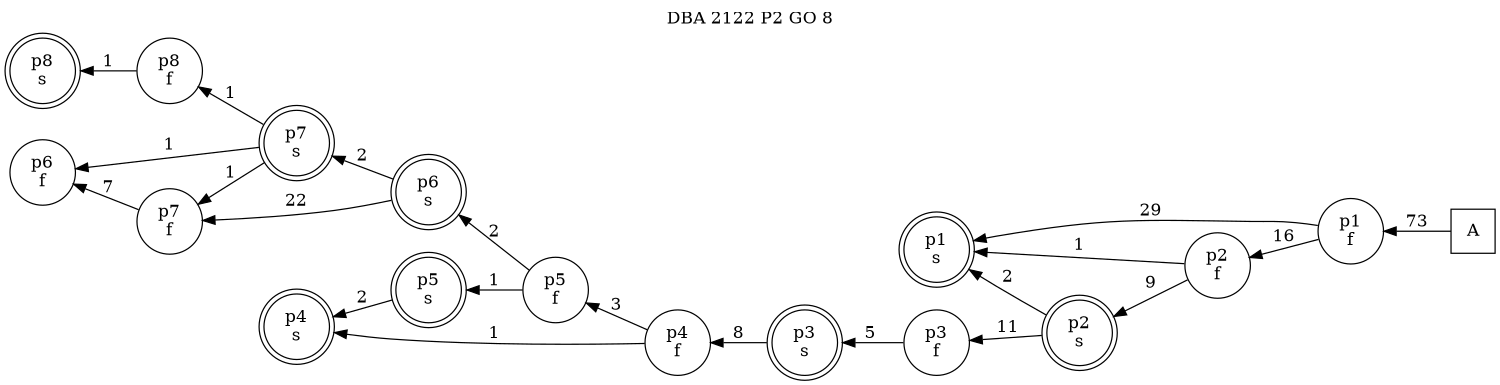 digraph DBA_2122_P2_GO_8_GOOD {
labelloc="tl"
label= " DBA 2122 P2 GO 8 "
rankdir="RL";
graph [ size=" 10 , 10 !"]

"A" [shape="square" label="A"]
"p1_f" [shape="circle" label="p1
f"]
"p1_s" [shape="doublecircle" label="p1
s"]
"p2_f" [shape="circle" label="p2
f"]
"p2_s" [shape="doublecircle" label="p2
s"]
"p3_f" [shape="circle" label="p3
f"]
"p3_s" [shape="doublecircle" label="p3
s"]
"p4_f" [shape="circle" label="p4
f"]
"p5_f" [shape="circle" label="p5
f"]
"p5_s" [shape="doublecircle" label="p5
s"]
"p4_s" [shape="doublecircle" label="p4
s"]
"p6_s" [shape="doublecircle" label="p6
s"]
"p7_f" [shape="circle" label="p7
f"]
"p6_f" [shape="circle" label="p6
f"]
"p7_s" [shape="doublecircle" label="p7
s"]
"p8_f" [shape="circle" label="p8
f"]
"p8_s" [shape="doublecircle" label="p8
s"]
"A" -> "p1_f" [ label=73]
"p1_f" -> "p1_s" [ label=29]
"p1_f" -> "p2_f" [ label=16]
"p2_f" -> "p1_s" [ label=1]
"p2_f" -> "p2_s" [ label=9]
"p2_s" -> "p1_s" [ label=2]
"p2_s" -> "p3_f" [ label=11]
"p3_f" -> "p3_s" [ label=5]
"p3_s" -> "p4_f" [ label=8]
"p4_f" -> "p5_f" [ label=3]
"p4_f" -> "p4_s" [ label=1]
"p5_f" -> "p5_s" [ label=1]
"p5_f" -> "p6_s" [ label=2]
"p5_s" -> "p4_s" [ label=2]
"p6_s" -> "p7_f" [ label=22]
"p6_s" -> "p7_s" [ label=2]
"p7_f" -> "p6_f" [ label=7]
"p7_s" -> "p7_f" [ label=1]
"p7_s" -> "p6_f" [ label=1]
"p7_s" -> "p8_f" [ label=1]
"p8_f" -> "p8_s" [ label=1]
}
